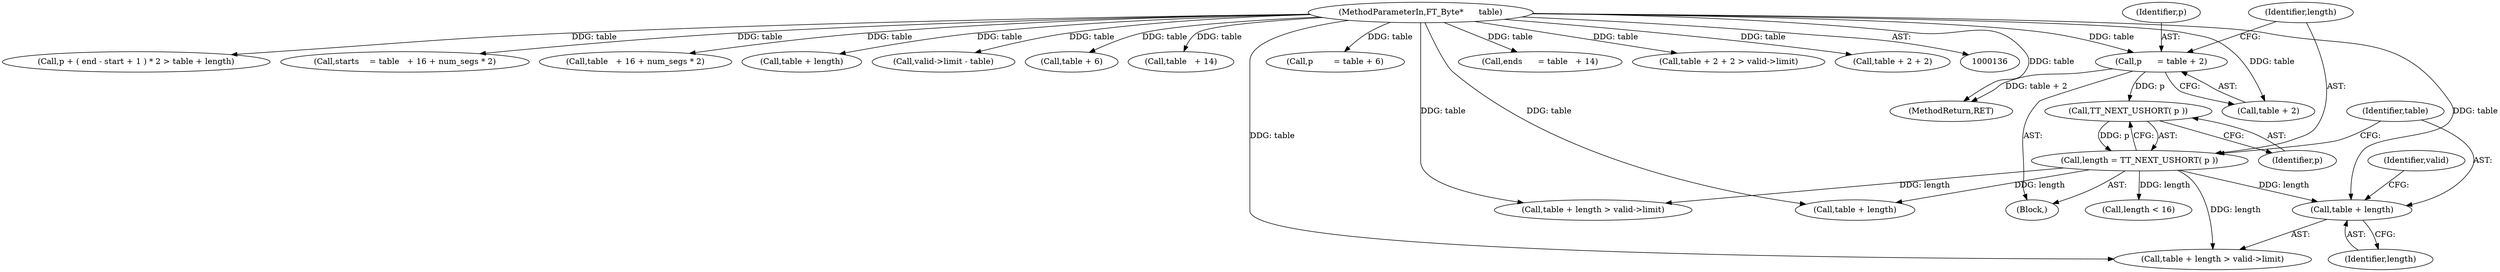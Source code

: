 digraph "0_savannah_9bd20b7304aae61de5d50ac359cf27132bafd4c1@pointer" {
"1000174" [label="(Call,table + length)"];
"1000137" [label="(MethodParameterIn,FT_Byte*      table)"];
"1000168" [label="(Call,length = TT_NEXT_USHORT( p ))"];
"1000170" [label="(Call,TT_NEXT_USHORT( p ))"];
"1000163" [label="(Call,p      = table + 2)"];
"1000601" [label="(MethodReturn,RET)"];
"1000472" [label="(Call,p + ( end - start + 1 ) * 2 > table + length)"];
"1000170" [label="(Call,TT_NEXT_USHORT( p ))"];
"1000301" [label="(Call,starts    = table   + 16 + num_segs * 2)"];
"1000174" [label="(Call,table + length)"];
"1000303" [label="(Call,table   + 16 + num_segs * 2)"];
"1000482" [label="(Call,table + length)"];
"1000193" [label="(Call,valid->limit - table)"];
"1000178" [label="(Identifier,valid)"];
"1000205" [label="(Call,table + 6)"];
"1000199" [label="(Call,length < 16)"];
"1000169" [label="(Identifier,length)"];
"1000298" [label="(Call,table   + 14)"];
"1000181" [label="(Call,table + length > valid->limit)"];
"1000137" [label="(MethodParameterIn,FT_Byte*      table)"];
"1000176" [label="(Identifier,length)"];
"1000203" [label="(Call,p        = table + 6)"];
"1000165" [label="(Call,table + 2)"];
"1000171" [label="(Identifier,p)"];
"1000164" [label="(Identifier,p)"];
"1000173" [label="(Call,table + length > valid->limit)"];
"1000163" [label="(Call,p      = table + 2)"];
"1000182" [label="(Call,table + length)"];
"1000139" [label="(Block,)"];
"1000296" [label="(Call,ends      = table   + 14)"];
"1000153" [label="(Call,table + 2 + 2 > valid->limit)"];
"1000175" [label="(Identifier,table)"];
"1000154" [label="(Call,table + 2 + 2)"];
"1000168" [label="(Call,length = TT_NEXT_USHORT( p ))"];
"1000174" -> "1000173"  [label="AST: "];
"1000174" -> "1000176"  [label="CFG: "];
"1000175" -> "1000174"  [label="AST: "];
"1000176" -> "1000174"  [label="AST: "];
"1000178" -> "1000174"  [label="CFG: "];
"1000137" -> "1000174"  [label="DDG: table"];
"1000168" -> "1000174"  [label="DDG: length"];
"1000137" -> "1000136"  [label="AST: "];
"1000137" -> "1000601"  [label="DDG: table"];
"1000137" -> "1000153"  [label="DDG: table"];
"1000137" -> "1000154"  [label="DDG: table"];
"1000137" -> "1000163"  [label="DDG: table"];
"1000137" -> "1000165"  [label="DDG: table"];
"1000137" -> "1000173"  [label="DDG: table"];
"1000137" -> "1000181"  [label="DDG: table"];
"1000137" -> "1000182"  [label="DDG: table"];
"1000137" -> "1000193"  [label="DDG: table"];
"1000137" -> "1000203"  [label="DDG: table"];
"1000137" -> "1000205"  [label="DDG: table"];
"1000137" -> "1000296"  [label="DDG: table"];
"1000137" -> "1000298"  [label="DDG: table"];
"1000137" -> "1000301"  [label="DDG: table"];
"1000137" -> "1000303"  [label="DDG: table"];
"1000137" -> "1000472"  [label="DDG: table"];
"1000137" -> "1000482"  [label="DDG: table"];
"1000168" -> "1000139"  [label="AST: "];
"1000168" -> "1000170"  [label="CFG: "];
"1000169" -> "1000168"  [label="AST: "];
"1000170" -> "1000168"  [label="AST: "];
"1000175" -> "1000168"  [label="CFG: "];
"1000170" -> "1000168"  [label="DDG: p"];
"1000168" -> "1000173"  [label="DDG: length"];
"1000168" -> "1000181"  [label="DDG: length"];
"1000168" -> "1000182"  [label="DDG: length"];
"1000168" -> "1000199"  [label="DDG: length"];
"1000170" -> "1000171"  [label="CFG: "];
"1000171" -> "1000170"  [label="AST: "];
"1000163" -> "1000170"  [label="DDG: p"];
"1000163" -> "1000139"  [label="AST: "];
"1000163" -> "1000165"  [label="CFG: "];
"1000164" -> "1000163"  [label="AST: "];
"1000165" -> "1000163"  [label="AST: "];
"1000169" -> "1000163"  [label="CFG: "];
"1000163" -> "1000601"  [label="DDG: table + 2"];
}
